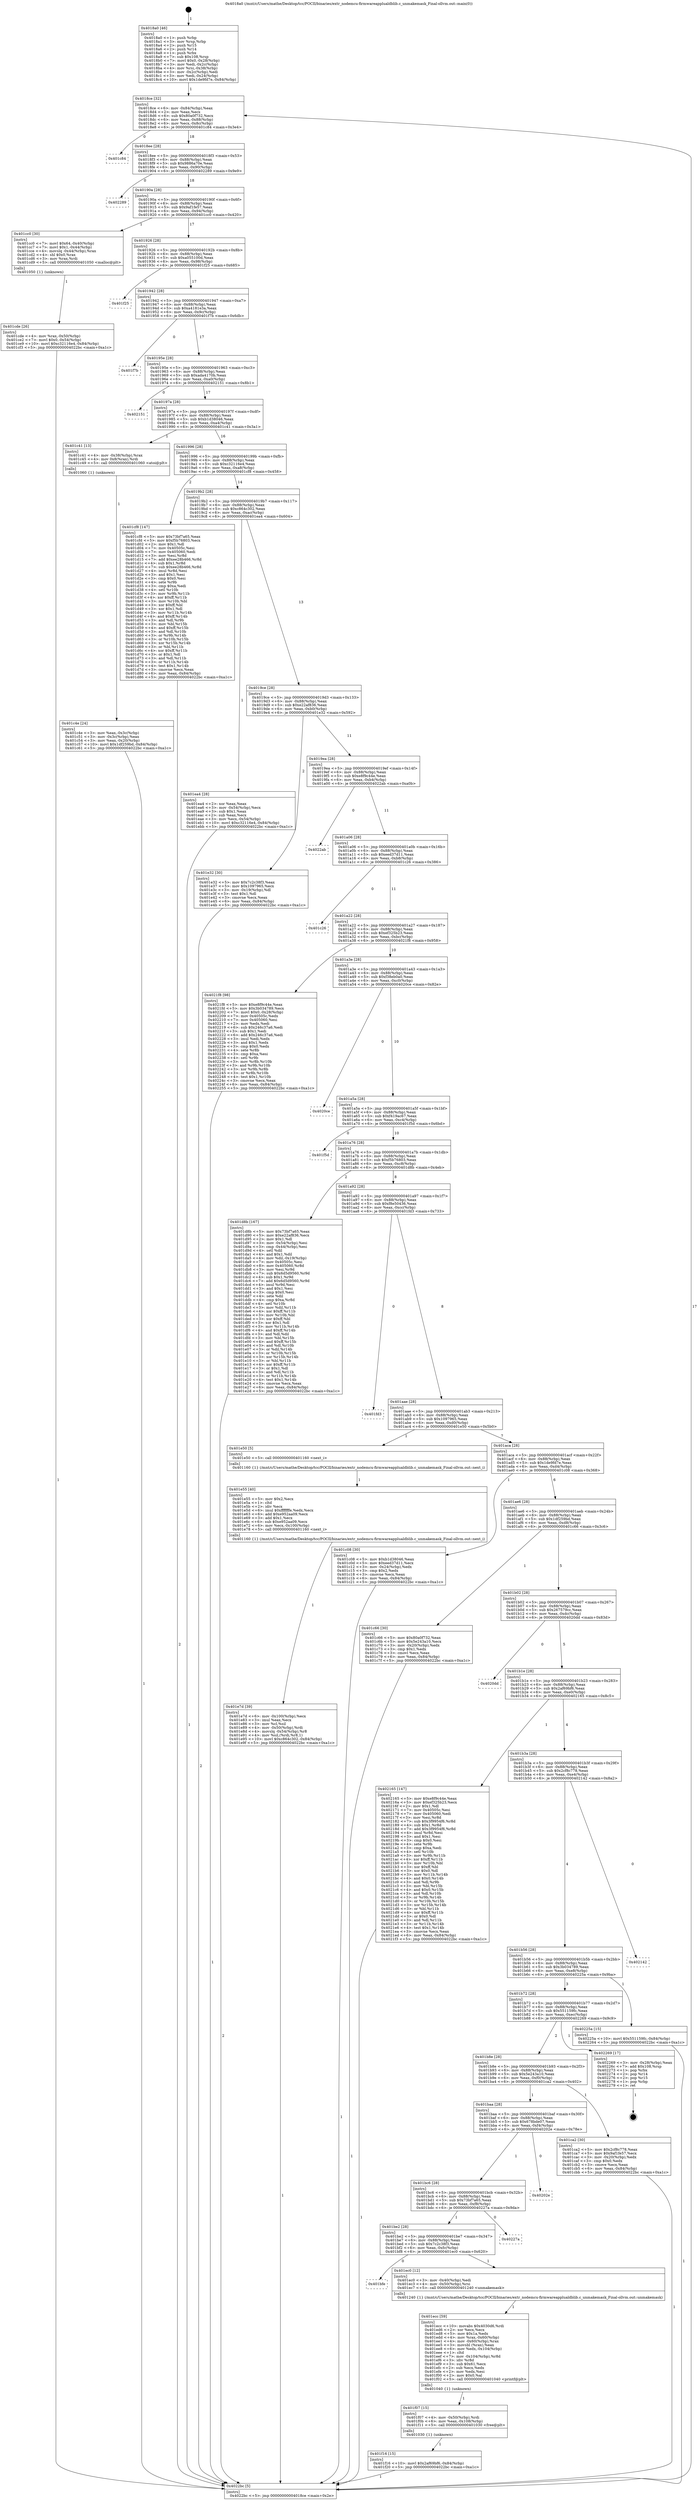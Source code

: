 digraph "0x4018a0" {
  label = "0x4018a0 (/mnt/c/Users/mathe/Desktop/tcc/POCII/binaries/extr_nodemcu-firmwareapplualdblib.c_unmakemask_Final-ollvm.out::main(0))"
  labelloc = "t"
  node[shape=record]

  Entry [label="",width=0.3,height=0.3,shape=circle,fillcolor=black,style=filled]
  "0x4018ce" [label="{
     0x4018ce [32]\l
     | [instrs]\l
     &nbsp;&nbsp;0x4018ce \<+6\>: mov -0x84(%rbp),%eax\l
     &nbsp;&nbsp;0x4018d4 \<+2\>: mov %eax,%ecx\l
     &nbsp;&nbsp;0x4018d6 \<+6\>: sub $0x80a0f732,%ecx\l
     &nbsp;&nbsp;0x4018dc \<+6\>: mov %eax,-0x88(%rbp)\l
     &nbsp;&nbsp;0x4018e2 \<+6\>: mov %ecx,-0x8c(%rbp)\l
     &nbsp;&nbsp;0x4018e8 \<+6\>: je 0000000000401c84 \<main+0x3e4\>\l
  }"]
  "0x401c84" [label="{
     0x401c84\l
  }", style=dashed]
  "0x4018ee" [label="{
     0x4018ee [28]\l
     | [instrs]\l
     &nbsp;&nbsp;0x4018ee \<+5\>: jmp 00000000004018f3 \<main+0x53\>\l
     &nbsp;&nbsp;0x4018f3 \<+6\>: mov -0x88(%rbp),%eax\l
     &nbsp;&nbsp;0x4018f9 \<+5\>: sub $0x9886a70e,%eax\l
     &nbsp;&nbsp;0x4018fe \<+6\>: mov %eax,-0x90(%rbp)\l
     &nbsp;&nbsp;0x401904 \<+6\>: je 0000000000402289 \<main+0x9e9\>\l
  }"]
  Exit [label="",width=0.3,height=0.3,shape=circle,fillcolor=black,style=filled,peripheries=2]
  "0x402289" [label="{
     0x402289\l
  }", style=dashed]
  "0x40190a" [label="{
     0x40190a [28]\l
     | [instrs]\l
     &nbsp;&nbsp;0x40190a \<+5\>: jmp 000000000040190f \<main+0x6f\>\l
     &nbsp;&nbsp;0x40190f \<+6\>: mov -0x88(%rbp),%eax\l
     &nbsp;&nbsp;0x401915 \<+5\>: sub $0x9af1fe57,%eax\l
     &nbsp;&nbsp;0x40191a \<+6\>: mov %eax,-0x94(%rbp)\l
     &nbsp;&nbsp;0x401920 \<+6\>: je 0000000000401cc0 \<main+0x420\>\l
  }"]
  "0x401f16" [label="{
     0x401f16 [15]\l
     | [instrs]\l
     &nbsp;&nbsp;0x401f16 \<+10\>: movl $0x2af69bf6,-0x84(%rbp)\l
     &nbsp;&nbsp;0x401f20 \<+5\>: jmp 00000000004022bc \<main+0xa1c\>\l
  }"]
  "0x401cc0" [label="{
     0x401cc0 [30]\l
     | [instrs]\l
     &nbsp;&nbsp;0x401cc0 \<+7\>: movl $0x64,-0x40(%rbp)\l
     &nbsp;&nbsp;0x401cc7 \<+7\>: movl $0x1,-0x44(%rbp)\l
     &nbsp;&nbsp;0x401cce \<+4\>: movslq -0x44(%rbp),%rax\l
     &nbsp;&nbsp;0x401cd2 \<+4\>: shl $0x0,%rax\l
     &nbsp;&nbsp;0x401cd6 \<+3\>: mov %rax,%rdi\l
     &nbsp;&nbsp;0x401cd9 \<+5\>: call 0000000000401050 \<malloc@plt\>\l
     | [calls]\l
     &nbsp;&nbsp;0x401050 \{1\} (unknown)\l
  }"]
  "0x401926" [label="{
     0x401926 [28]\l
     | [instrs]\l
     &nbsp;&nbsp;0x401926 \<+5\>: jmp 000000000040192b \<main+0x8b\>\l
     &nbsp;&nbsp;0x40192b \<+6\>: mov -0x88(%rbp),%eax\l
     &nbsp;&nbsp;0x401931 \<+5\>: sub $0xa055100d,%eax\l
     &nbsp;&nbsp;0x401936 \<+6\>: mov %eax,-0x98(%rbp)\l
     &nbsp;&nbsp;0x40193c \<+6\>: je 0000000000401f25 \<main+0x685\>\l
  }"]
  "0x401f07" [label="{
     0x401f07 [15]\l
     | [instrs]\l
     &nbsp;&nbsp;0x401f07 \<+4\>: mov -0x50(%rbp),%rdi\l
     &nbsp;&nbsp;0x401f0b \<+6\>: mov %eax,-0x108(%rbp)\l
     &nbsp;&nbsp;0x401f11 \<+5\>: call 0000000000401030 \<free@plt\>\l
     | [calls]\l
     &nbsp;&nbsp;0x401030 \{1\} (unknown)\l
  }"]
  "0x401f25" [label="{
     0x401f25\l
  }", style=dashed]
  "0x401942" [label="{
     0x401942 [28]\l
     | [instrs]\l
     &nbsp;&nbsp;0x401942 \<+5\>: jmp 0000000000401947 \<main+0xa7\>\l
     &nbsp;&nbsp;0x401947 \<+6\>: mov -0x88(%rbp),%eax\l
     &nbsp;&nbsp;0x40194d \<+5\>: sub $0xa4181e3a,%eax\l
     &nbsp;&nbsp;0x401952 \<+6\>: mov %eax,-0x9c(%rbp)\l
     &nbsp;&nbsp;0x401958 \<+6\>: je 0000000000401f7b \<main+0x6db\>\l
  }"]
  "0x401ecc" [label="{
     0x401ecc [59]\l
     | [instrs]\l
     &nbsp;&nbsp;0x401ecc \<+10\>: movabs $0x4030d6,%rdi\l
     &nbsp;&nbsp;0x401ed6 \<+2\>: xor %ecx,%ecx\l
     &nbsp;&nbsp;0x401ed8 \<+5\>: mov $0x1a,%edx\l
     &nbsp;&nbsp;0x401edd \<+4\>: mov %rax,-0x60(%rbp)\l
     &nbsp;&nbsp;0x401ee1 \<+4\>: mov -0x60(%rbp),%rax\l
     &nbsp;&nbsp;0x401ee5 \<+3\>: movsbl (%rax),%eax\l
     &nbsp;&nbsp;0x401ee8 \<+6\>: mov %edx,-0x104(%rbp)\l
     &nbsp;&nbsp;0x401eee \<+1\>: cltd\l
     &nbsp;&nbsp;0x401eef \<+7\>: mov -0x104(%rbp),%r8d\l
     &nbsp;&nbsp;0x401ef6 \<+3\>: idiv %r8d\l
     &nbsp;&nbsp;0x401ef9 \<+3\>: sub $0x61,%ecx\l
     &nbsp;&nbsp;0x401efc \<+2\>: sub %ecx,%edx\l
     &nbsp;&nbsp;0x401efe \<+2\>: mov %edx,%esi\l
     &nbsp;&nbsp;0x401f00 \<+2\>: mov $0x0,%al\l
     &nbsp;&nbsp;0x401f02 \<+5\>: call 0000000000401040 \<printf@plt\>\l
     | [calls]\l
     &nbsp;&nbsp;0x401040 \{1\} (unknown)\l
  }"]
  "0x401f7b" [label="{
     0x401f7b\l
  }", style=dashed]
  "0x40195e" [label="{
     0x40195e [28]\l
     | [instrs]\l
     &nbsp;&nbsp;0x40195e \<+5\>: jmp 0000000000401963 \<main+0xc3\>\l
     &nbsp;&nbsp;0x401963 \<+6\>: mov -0x88(%rbp),%eax\l
     &nbsp;&nbsp;0x401969 \<+5\>: sub $0xada4170b,%eax\l
     &nbsp;&nbsp;0x40196e \<+6\>: mov %eax,-0xa0(%rbp)\l
     &nbsp;&nbsp;0x401974 \<+6\>: je 0000000000402151 \<main+0x8b1\>\l
  }"]
  "0x401bfe" [label="{
     0x401bfe\l
  }", style=dashed]
  "0x402151" [label="{
     0x402151\l
  }", style=dashed]
  "0x40197a" [label="{
     0x40197a [28]\l
     | [instrs]\l
     &nbsp;&nbsp;0x40197a \<+5\>: jmp 000000000040197f \<main+0xdf\>\l
     &nbsp;&nbsp;0x40197f \<+6\>: mov -0x88(%rbp),%eax\l
     &nbsp;&nbsp;0x401985 \<+5\>: sub $0xb1d38046,%eax\l
     &nbsp;&nbsp;0x40198a \<+6\>: mov %eax,-0xa4(%rbp)\l
     &nbsp;&nbsp;0x401990 \<+6\>: je 0000000000401c41 \<main+0x3a1\>\l
  }"]
  "0x401ec0" [label="{
     0x401ec0 [12]\l
     | [instrs]\l
     &nbsp;&nbsp;0x401ec0 \<+3\>: mov -0x40(%rbp),%edi\l
     &nbsp;&nbsp;0x401ec3 \<+4\>: mov -0x50(%rbp),%rsi\l
     &nbsp;&nbsp;0x401ec7 \<+5\>: call 0000000000401240 \<unmakemask\>\l
     | [calls]\l
     &nbsp;&nbsp;0x401240 \{1\} (/mnt/c/Users/mathe/Desktop/tcc/POCII/binaries/extr_nodemcu-firmwareapplualdblib.c_unmakemask_Final-ollvm.out::unmakemask)\l
  }"]
  "0x401c41" [label="{
     0x401c41 [13]\l
     | [instrs]\l
     &nbsp;&nbsp;0x401c41 \<+4\>: mov -0x38(%rbp),%rax\l
     &nbsp;&nbsp;0x401c45 \<+4\>: mov 0x8(%rax),%rdi\l
     &nbsp;&nbsp;0x401c49 \<+5\>: call 0000000000401060 \<atoi@plt\>\l
     | [calls]\l
     &nbsp;&nbsp;0x401060 \{1\} (unknown)\l
  }"]
  "0x401996" [label="{
     0x401996 [28]\l
     | [instrs]\l
     &nbsp;&nbsp;0x401996 \<+5\>: jmp 000000000040199b \<main+0xfb\>\l
     &nbsp;&nbsp;0x40199b \<+6\>: mov -0x88(%rbp),%eax\l
     &nbsp;&nbsp;0x4019a1 \<+5\>: sub $0xc32116e4,%eax\l
     &nbsp;&nbsp;0x4019a6 \<+6\>: mov %eax,-0xa8(%rbp)\l
     &nbsp;&nbsp;0x4019ac \<+6\>: je 0000000000401cf8 \<main+0x458\>\l
  }"]
  "0x401be2" [label="{
     0x401be2 [28]\l
     | [instrs]\l
     &nbsp;&nbsp;0x401be2 \<+5\>: jmp 0000000000401be7 \<main+0x347\>\l
     &nbsp;&nbsp;0x401be7 \<+6\>: mov -0x88(%rbp),%eax\l
     &nbsp;&nbsp;0x401bed \<+5\>: sub $0x7c2c38f3,%eax\l
     &nbsp;&nbsp;0x401bf2 \<+6\>: mov %eax,-0xfc(%rbp)\l
     &nbsp;&nbsp;0x401bf8 \<+6\>: je 0000000000401ec0 \<main+0x620\>\l
  }"]
  "0x401cf8" [label="{
     0x401cf8 [147]\l
     | [instrs]\l
     &nbsp;&nbsp;0x401cf8 \<+5\>: mov $0x73bf7a65,%eax\l
     &nbsp;&nbsp;0x401cfd \<+5\>: mov $0xf5b76803,%ecx\l
     &nbsp;&nbsp;0x401d02 \<+2\>: mov $0x1,%dl\l
     &nbsp;&nbsp;0x401d04 \<+7\>: mov 0x40505c,%esi\l
     &nbsp;&nbsp;0x401d0b \<+7\>: mov 0x405060,%edi\l
     &nbsp;&nbsp;0x401d12 \<+3\>: mov %esi,%r8d\l
     &nbsp;&nbsp;0x401d15 \<+7\>: add $0xee28b466,%r8d\l
     &nbsp;&nbsp;0x401d1c \<+4\>: sub $0x1,%r8d\l
     &nbsp;&nbsp;0x401d20 \<+7\>: sub $0xee28b466,%r8d\l
     &nbsp;&nbsp;0x401d27 \<+4\>: imul %r8d,%esi\l
     &nbsp;&nbsp;0x401d2b \<+3\>: and $0x1,%esi\l
     &nbsp;&nbsp;0x401d2e \<+3\>: cmp $0x0,%esi\l
     &nbsp;&nbsp;0x401d31 \<+4\>: sete %r9b\l
     &nbsp;&nbsp;0x401d35 \<+3\>: cmp $0xa,%edi\l
     &nbsp;&nbsp;0x401d38 \<+4\>: setl %r10b\l
     &nbsp;&nbsp;0x401d3c \<+3\>: mov %r9b,%r11b\l
     &nbsp;&nbsp;0x401d3f \<+4\>: xor $0xff,%r11b\l
     &nbsp;&nbsp;0x401d43 \<+3\>: mov %r10b,%bl\l
     &nbsp;&nbsp;0x401d46 \<+3\>: xor $0xff,%bl\l
     &nbsp;&nbsp;0x401d49 \<+3\>: xor $0x1,%dl\l
     &nbsp;&nbsp;0x401d4c \<+3\>: mov %r11b,%r14b\l
     &nbsp;&nbsp;0x401d4f \<+4\>: and $0xff,%r14b\l
     &nbsp;&nbsp;0x401d53 \<+3\>: and %dl,%r9b\l
     &nbsp;&nbsp;0x401d56 \<+3\>: mov %bl,%r15b\l
     &nbsp;&nbsp;0x401d59 \<+4\>: and $0xff,%r15b\l
     &nbsp;&nbsp;0x401d5d \<+3\>: and %dl,%r10b\l
     &nbsp;&nbsp;0x401d60 \<+3\>: or %r9b,%r14b\l
     &nbsp;&nbsp;0x401d63 \<+3\>: or %r10b,%r15b\l
     &nbsp;&nbsp;0x401d66 \<+3\>: xor %r15b,%r14b\l
     &nbsp;&nbsp;0x401d69 \<+3\>: or %bl,%r11b\l
     &nbsp;&nbsp;0x401d6c \<+4\>: xor $0xff,%r11b\l
     &nbsp;&nbsp;0x401d70 \<+3\>: or $0x1,%dl\l
     &nbsp;&nbsp;0x401d73 \<+3\>: and %dl,%r11b\l
     &nbsp;&nbsp;0x401d76 \<+3\>: or %r11b,%r14b\l
     &nbsp;&nbsp;0x401d79 \<+4\>: test $0x1,%r14b\l
     &nbsp;&nbsp;0x401d7d \<+3\>: cmovne %ecx,%eax\l
     &nbsp;&nbsp;0x401d80 \<+6\>: mov %eax,-0x84(%rbp)\l
     &nbsp;&nbsp;0x401d86 \<+5\>: jmp 00000000004022bc \<main+0xa1c\>\l
  }"]
  "0x4019b2" [label="{
     0x4019b2 [28]\l
     | [instrs]\l
     &nbsp;&nbsp;0x4019b2 \<+5\>: jmp 00000000004019b7 \<main+0x117\>\l
     &nbsp;&nbsp;0x4019b7 \<+6\>: mov -0x88(%rbp),%eax\l
     &nbsp;&nbsp;0x4019bd \<+5\>: sub $0xc864c302,%eax\l
     &nbsp;&nbsp;0x4019c2 \<+6\>: mov %eax,-0xac(%rbp)\l
     &nbsp;&nbsp;0x4019c8 \<+6\>: je 0000000000401ea4 \<main+0x604\>\l
  }"]
  "0x40227a" [label="{
     0x40227a\l
  }", style=dashed]
  "0x401ea4" [label="{
     0x401ea4 [28]\l
     | [instrs]\l
     &nbsp;&nbsp;0x401ea4 \<+2\>: xor %eax,%eax\l
     &nbsp;&nbsp;0x401ea6 \<+3\>: mov -0x54(%rbp),%ecx\l
     &nbsp;&nbsp;0x401ea9 \<+3\>: sub $0x1,%eax\l
     &nbsp;&nbsp;0x401eac \<+2\>: sub %eax,%ecx\l
     &nbsp;&nbsp;0x401eae \<+3\>: mov %ecx,-0x54(%rbp)\l
     &nbsp;&nbsp;0x401eb1 \<+10\>: movl $0xc32116e4,-0x84(%rbp)\l
     &nbsp;&nbsp;0x401ebb \<+5\>: jmp 00000000004022bc \<main+0xa1c\>\l
  }"]
  "0x4019ce" [label="{
     0x4019ce [28]\l
     | [instrs]\l
     &nbsp;&nbsp;0x4019ce \<+5\>: jmp 00000000004019d3 \<main+0x133\>\l
     &nbsp;&nbsp;0x4019d3 \<+6\>: mov -0x88(%rbp),%eax\l
     &nbsp;&nbsp;0x4019d9 \<+5\>: sub $0xe22af836,%eax\l
     &nbsp;&nbsp;0x4019de \<+6\>: mov %eax,-0xb0(%rbp)\l
     &nbsp;&nbsp;0x4019e4 \<+6\>: je 0000000000401e32 \<main+0x592\>\l
  }"]
  "0x401bc6" [label="{
     0x401bc6 [28]\l
     | [instrs]\l
     &nbsp;&nbsp;0x401bc6 \<+5\>: jmp 0000000000401bcb \<main+0x32b\>\l
     &nbsp;&nbsp;0x401bcb \<+6\>: mov -0x88(%rbp),%eax\l
     &nbsp;&nbsp;0x401bd1 \<+5\>: sub $0x73bf7a65,%eax\l
     &nbsp;&nbsp;0x401bd6 \<+6\>: mov %eax,-0xf8(%rbp)\l
     &nbsp;&nbsp;0x401bdc \<+6\>: je 000000000040227a \<main+0x9da\>\l
  }"]
  "0x401e32" [label="{
     0x401e32 [30]\l
     | [instrs]\l
     &nbsp;&nbsp;0x401e32 \<+5\>: mov $0x7c2c38f3,%eax\l
     &nbsp;&nbsp;0x401e37 \<+5\>: mov $0x1097965,%ecx\l
     &nbsp;&nbsp;0x401e3c \<+3\>: mov -0x19(%rbp),%dl\l
     &nbsp;&nbsp;0x401e3f \<+3\>: test $0x1,%dl\l
     &nbsp;&nbsp;0x401e42 \<+3\>: cmovne %ecx,%eax\l
     &nbsp;&nbsp;0x401e45 \<+6\>: mov %eax,-0x84(%rbp)\l
     &nbsp;&nbsp;0x401e4b \<+5\>: jmp 00000000004022bc \<main+0xa1c\>\l
  }"]
  "0x4019ea" [label="{
     0x4019ea [28]\l
     | [instrs]\l
     &nbsp;&nbsp;0x4019ea \<+5\>: jmp 00000000004019ef \<main+0x14f\>\l
     &nbsp;&nbsp;0x4019ef \<+6\>: mov -0x88(%rbp),%eax\l
     &nbsp;&nbsp;0x4019f5 \<+5\>: sub $0xe8f9c44e,%eax\l
     &nbsp;&nbsp;0x4019fa \<+6\>: mov %eax,-0xb4(%rbp)\l
     &nbsp;&nbsp;0x401a00 \<+6\>: je 00000000004022ab \<main+0xa0b\>\l
  }"]
  "0x40202e" [label="{
     0x40202e\l
  }", style=dashed]
  "0x4022ab" [label="{
     0x4022ab\l
  }", style=dashed]
  "0x401a06" [label="{
     0x401a06 [28]\l
     | [instrs]\l
     &nbsp;&nbsp;0x401a06 \<+5\>: jmp 0000000000401a0b \<main+0x16b\>\l
     &nbsp;&nbsp;0x401a0b \<+6\>: mov -0x88(%rbp),%eax\l
     &nbsp;&nbsp;0x401a11 \<+5\>: sub $0xeed37d11,%eax\l
     &nbsp;&nbsp;0x401a16 \<+6\>: mov %eax,-0xb8(%rbp)\l
     &nbsp;&nbsp;0x401a1c \<+6\>: je 0000000000401c26 \<main+0x386\>\l
  }"]
  "0x401e7d" [label="{
     0x401e7d [39]\l
     | [instrs]\l
     &nbsp;&nbsp;0x401e7d \<+6\>: mov -0x100(%rbp),%ecx\l
     &nbsp;&nbsp;0x401e83 \<+3\>: imul %eax,%ecx\l
     &nbsp;&nbsp;0x401e86 \<+3\>: mov %cl,%sil\l
     &nbsp;&nbsp;0x401e89 \<+4\>: mov -0x50(%rbp),%rdi\l
     &nbsp;&nbsp;0x401e8d \<+4\>: movslq -0x54(%rbp),%r8\l
     &nbsp;&nbsp;0x401e91 \<+4\>: mov %sil,(%rdi,%r8,1)\l
     &nbsp;&nbsp;0x401e95 \<+10\>: movl $0xc864c302,-0x84(%rbp)\l
     &nbsp;&nbsp;0x401e9f \<+5\>: jmp 00000000004022bc \<main+0xa1c\>\l
  }"]
  "0x401c26" [label="{
     0x401c26\l
  }", style=dashed]
  "0x401a22" [label="{
     0x401a22 [28]\l
     | [instrs]\l
     &nbsp;&nbsp;0x401a22 \<+5\>: jmp 0000000000401a27 \<main+0x187\>\l
     &nbsp;&nbsp;0x401a27 \<+6\>: mov -0x88(%rbp),%eax\l
     &nbsp;&nbsp;0x401a2d \<+5\>: sub $0xef325b23,%eax\l
     &nbsp;&nbsp;0x401a32 \<+6\>: mov %eax,-0xbc(%rbp)\l
     &nbsp;&nbsp;0x401a38 \<+6\>: je 00000000004021f8 \<main+0x958\>\l
  }"]
  "0x401e55" [label="{
     0x401e55 [40]\l
     | [instrs]\l
     &nbsp;&nbsp;0x401e55 \<+5\>: mov $0x2,%ecx\l
     &nbsp;&nbsp;0x401e5a \<+1\>: cltd\l
     &nbsp;&nbsp;0x401e5b \<+2\>: idiv %ecx\l
     &nbsp;&nbsp;0x401e5d \<+6\>: imul $0xfffffffe,%edx,%ecx\l
     &nbsp;&nbsp;0x401e63 \<+6\>: add $0xe952aa09,%ecx\l
     &nbsp;&nbsp;0x401e69 \<+3\>: add $0x1,%ecx\l
     &nbsp;&nbsp;0x401e6c \<+6\>: sub $0xe952aa09,%ecx\l
     &nbsp;&nbsp;0x401e72 \<+6\>: mov %ecx,-0x100(%rbp)\l
     &nbsp;&nbsp;0x401e78 \<+5\>: call 0000000000401160 \<next_i\>\l
     | [calls]\l
     &nbsp;&nbsp;0x401160 \{1\} (/mnt/c/Users/mathe/Desktop/tcc/POCII/binaries/extr_nodemcu-firmwareapplualdblib.c_unmakemask_Final-ollvm.out::next_i)\l
  }"]
  "0x4021f8" [label="{
     0x4021f8 [98]\l
     | [instrs]\l
     &nbsp;&nbsp;0x4021f8 \<+5\>: mov $0xe8f9c44e,%eax\l
     &nbsp;&nbsp;0x4021fd \<+5\>: mov $0x3b034789,%ecx\l
     &nbsp;&nbsp;0x402202 \<+7\>: movl $0x0,-0x28(%rbp)\l
     &nbsp;&nbsp;0x402209 \<+7\>: mov 0x40505c,%edx\l
     &nbsp;&nbsp;0x402210 \<+7\>: mov 0x405060,%esi\l
     &nbsp;&nbsp;0x402217 \<+2\>: mov %edx,%edi\l
     &nbsp;&nbsp;0x402219 \<+6\>: sub $0x246c37a6,%edi\l
     &nbsp;&nbsp;0x40221f \<+3\>: sub $0x1,%edi\l
     &nbsp;&nbsp;0x402222 \<+6\>: add $0x246c37a6,%edi\l
     &nbsp;&nbsp;0x402228 \<+3\>: imul %edi,%edx\l
     &nbsp;&nbsp;0x40222b \<+3\>: and $0x1,%edx\l
     &nbsp;&nbsp;0x40222e \<+3\>: cmp $0x0,%edx\l
     &nbsp;&nbsp;0x402231 \<+4\>: sete %r8b\l
     &nbsp;&nbsp;0x402235 \<+3\>: cmp $0xa,%esi\l
     &nbsp;&nbsp;0x402238 \<+4\>: setl %r9b\l
     &nbsp;&nbsp;0x40223c \<+3\>: mov %r8b,%r10b\l
     &nbsp;&nbsp;0x40223f \<+3\>: and %r9b,%r10b\l
     &nbsp;&nbsp;0x402242 \<+3\>: xor %r9b,%r8b\l
     &nbsp;&nbsp;0x402245 \<+3\>: or %r8b,%r10b\l
     &nbsp;&nbsp;0x402248 \<+4\>: test $0x1,%r10b\l
     &nbsp;&nbsp;0x40224c \<+3\>: cmovne %ecx,%eax\l
     &nbsp;&nbsp;0x40224f \<+6\>: mov %eax,-0x84(%rbp)\l
     &nbsp;&nbsp;0x402255 \<+5\>: jmp 00000000004022bc \<main+0xa1c\>\l
  }"]
  "0x401a3e" [label="{
     0x401a3e [28]\l
     | [instrs]\l
     &nbsp;&nbsp;0x401a3e \<+5\>: jmp 0000000000401a43 \<main+0x1a3\>\l
     &nbsp;&nbsp;0x401a43 \<+6\>: mov -0x88(%rbp),%eax\l
     &nbsp;&nbsp;0x401a49 \<+5\>: sub $0xf38eb0a0,%eax\l
     &nbsp;&nbsp;0x401a4e \<+6\>: mov %eax,-0xc0(%rbp)\l
     &nbsp;&nbsp;0x401a54 \<+6\>: je 00000000004020ce \<main+0x82e\>\l
  }"]
  "0x401cde" [label="{
     0x401cde [26]\l
     | [instrs]\l
     &nbsp;&nbsp;0x401cde \<+4\>: mov %rax,-0x50(%rbp)\l
     &nbsp;&nbsp;0x401ce2 \<+7\>: movl $0x0,-0x54(%rbp)\l
     &nbsp;&nbsp;0x401ce9 \<+10\>: movl $0xc32116e4,-0x84(%rbp)\l
     &nbsp;&nbsp;0x401cf3 \<+5\>: jmp 00000000004022bc \<main+0xa1c\>\l
  }"]
  "0x4020ce" [label="{
     0x4020ce\l
  }", style=dashed]
  "0x401a5a" [label="{
     0x401a5a [28]\l
     | [instrs]\l
     &nbsp;&nbsp;0x401a5a \<+5\>: jmp 0000000000401a5f \<main+0x1bf\>\l
     &nbsp;&nbsp;0x401a5f \<+6\>: mov -0x88(%rbp),%eax\l
     &nbsp;&nbsp;0x401a65 \<+5\>: sub $0xf419ac67,%eax\l
     &nbsp;&nbsp;0x401a6a \<+6\>: mov %eax,-0xc4(%rbp)\l
     &nbsp;&nbsp;0x401a70 \<+6\>: je 0000000000401f5d \<main+0x6bd\>\l
  }"]
  "0x401baa" [label="{
     0x401baa [28]\l
     | [instrs]\l
     &nbsp;&nbsp;0x401baa \<+5\>: jmp 0000000000401baf \<main+0x30f\>\l
     &nbsp;&nbsp;0x401baf \<+6\>: mov -0x88(%rbp),%eax\l
     &nbsp;&nbsp;0x401bb5 \<+5\>: sub $0x678bde07,%eax\l
     &nbsp;&nbsp;0x401bba \<+6\>: mov %eax,-0xf4(%rbp)\l
     &nbsp;&nbsp;0x401bc0 \<+6\>: je 000000000040202e \<main+0x78e\>\l
  }"]
  "0x401f5d" [label="{
     0x401f5d\l
  }", style=dashed]
  "0x401a76" [label="{
     0x401a76 [28]\l
     | [instrs]\l
     &nbsp;&nbsp;0x401a76 \<+5\>: jmp 0000000000401a7b \<main+0x1db\>\l
     &nbsp;&nbsp;0x401a7b \<+6\>: mov -0x88(%rbp),%eax\l
     &nbsp;&nbsp;0x401a81 \<+5\>: sub $0xf5b76803,%eax\l
     &nbsp;&nbsp;0x401a86 \<+6\>: mov %eax,-0xc8(%rbp)\l
     &nbsp;&nbsp;0x401a8c \<+6\>: je 0000000000401d8b \<main+0x4eb\>\l
  }"]
  "0x401ca2" [label="{
     0x401ca2 [30]\l
     | [instrs]\l
     &nbsp;&nbsp;0x401ca2 \<+5\>: mov $0x2cf8c778,%eax\l
     &nbsp;&nbsp;0x401ca7 \<+5\>: mov $0x9af1fe57,%ecx\l
     &nbsp;&nbsp;0x401cac \<+3\>: mov -0x20(%rbp),%edx\l
     &nbsp;&nbsp;0x401caf \<+3\>: cmp $0x0,%edx\l
     &nbsp;&nbsp;0x401cb2 \<+3\>: cmove %ecx,%eax\l
     &nbsp;&nbsp;0x401cb5 \<+6\>: mov %eax,-0x84(%rbp)\l
     &nbsp;&nbsp;0x401cbb \<+5\>: jmp 00000000004022bc \<main+0xa1c\>\l
  }"]
  "0x401d8b" [label="{
     0x401d8b [167]\l
     | [instrs]\l
     &nbsp;&nbsp;0x401d8b \<+5\>: mov $0x73bf7a65,%eax\l
     &nbsp;&nbsp;0x401d90 \<+5\>: mov $0xe22af836,%ecx\l
     &nbsp;&nbsp;0x401d95 \<+2\>: mov $0x1,%dl\l
     &nbsp;&nbsp;0x401d97 \<+3\>: mov -0x54(%rbp),%esi\l
     &nbsp;&nbsp;0x401d9a \<+3\>: cmp -0x44(%rbp),%esi\l
     &nbsp;&nbsp;0x401d9d \<+4\>: setl %dil\l
     &nbsp;&nbsp;0x401da1 \<+4\>: and $0x1,%dil\l
     &nbsp;&nbsp;0x401da5 \<+4\>: mov %dil,-0x19(%rbp)\l
     &nbsp;&nbsp;0x401da9 \<+7\>: mov 0x40505c,%esi\l
     &nbsp;&nbsp;0x401db0 \<+8\>: mov 0x405060,%r8d\l
     &nbsp;&nbsp;0x401db8 \<+3\>: mov %esi,%r9d\l
     &nbsp;&nbsp;0x401dbb \<+7\>: sub $0x6d5d9560,%r9d\l
     &nbsp;&nbsp;0x401dc2 \<+4\>: sub $0x1,%r9d\l
     &nbsp;&nbsp;0x401dc6 \<+7\>: add $0x6d5d9560,%r9d\l
     &nbsp;&nbsp;0x401dcd \<+4\>: imul %r9d,%esi\l
     &nbsp;&nbsp;0x401dd1 \<+3\>: and $0x1,%esi\l
     &nbsp;&nbsp;0x401dd4 \<+3\>: cmp $0x0,%esi\l
     &nbsp;&nbsp;0x401dd7 \<+4\>: sete %dil\l
     &nbsp;&nbsp;0x401ddb \<+4\>: cmp $0xa,%r8d\l
     &nbsp;&nbsp;0x401ddf \<+4\>: setl %r10b\l
     &nbsp;&nbsp;0x401de3 \<+3\>: mov %dil,%r11b\l
     &nbsp;&nbsp;0x401de6 \<+4\>: xor $0xff,%r11b\l
     &nbsp;&nbsp;0x401dea \<+3\>: mov %r10b,%bl\l
     &nbsp;&nbsp;0x401ded \<+3\>: xor $0xff,%bl\l
     &nbsp;&nbsp;0x401df0 \<+3\>: xor $0x1,%dl\l
     &nbsp;&nbsp;0x401df3 \<+3\>: mov %r11b,%r14b\l
     &nbsp;&nbsp;0x401df6 \<+4\>: and $0xff,%r14b\l
     &nbsp;&nbsp;0x401dfa \<+3\>: and %dl,%dil\l
     &nbsp;&nbsp;0x401dfd \<+3\>: mov %bl,%r15b\l
     &nbsp;&nbsp;0x401e00 \<+4\>: and $0xff,%r15b\l
     &nbsp;&nbsp;0x401e04 \<+3\>: and %dl,%r10b\l
     &nbsp;&nbsp;0x401e07 \<+3\>: or %dil,%r14b\l
     &nbsp;&nbsp;0x401e0a \<+3\>: or %r10b,%r15b\l
     &nbsp;&nbsp;0x401e0d \<+3\>: xor %r15b,%r14b\l
     &nbsp;&nbsp;0x401e10 \<+3\>: or %bl,%r11b\l
     &nbsp;&nbsp;0x401e13 \<+4\>: xor $0xff,%r11b\l
     &nbsp;&nbsp;0x401e17 \<+3\>: or $0x1,%dl\l
     &nbsp;&nbsp;0x401e1a \<+3\>: and %dl,%r11b\l
     &nbsp;&nbsp;0x401e1d \<+3\>: or %r11b,%r14b\l
     &nbsp;&nbsp;0x401e20 \<+4\>: test $0x1,%r14b\l
     &nbsp;&nbsp;0x401e24 \<+3\>: cmovne %ecx,%eax\l
     &nbsp;&nbsp;0x401e27 \<+6\>: mov %eax,-0x84(%rbp)\l
     &nbsp;&nbsp;0x401e2d \<+5\>: jmp 00000000004022bc \<main+0xa1c\>\l
  }"]
  "0x401a92" [label="{
     0x401a92 [28]\l
     | [instrs]\l
     &nbsp;&nbsp;0x401a92 \<+5\>: jmp 0000000000401a97 \<main+0x1f7\>\l
     &nbsp;&nbsp;0x401a97 \<+6\>: mov -0x88(%rbp),%eax\l
     &nbsp;&nbsp;0x401a9d \<+5\>: sub $0xf8e50436,%eax\l
     &nbsp;&nbsp;0x401aa2 \<+6\>: mov %eax,-0xcc(%rbp)\l
     &nbsp;&nbsp;0x401aa8 \<+6\>: je 0000000000401fd3 \<main+0x733\>\l
  }"]
  "0x401b8e" [label="{
     0x401b8e [28]\l
     | [instrs]\l
     &nbsp;&nbsp;0x401b8e \<+5\>: jmp 0000000000401b93 \<main+0x2f3\>\l
     &nbsp;&nbsp;0x401b93 \<+6\>: mov -0x88(%rbp),%eax\l
     &nbsp;&nbsp;0x401b99 \<+5\>: sub $0x5e243a10,%eax\l
     &nbsp;&nbsp;0x401b9e \<+6\>: mov %eax,-0xf0(%rbp)\l
     &nbsp;&nbsp;0x401ba4 \<+6\>: je 0000000000401ca2 \<main+0x402\>\l
  }"]
  "0x401fd3" [label="{
     0x401fd3\l
  }", style=dashed]
  "0x401aae" [label="{
     0x401aae [28]\l
     | [instrs]\l
     &nbsp;&nbsp;0x401aae \<+5\>: jmp 0000000000401ab3 \<main+0x213\>\l
     &nbsp;&nbsp;0x401ab3 \<+6\>: mov -0x88(%rbp),%eax\l
     &nbsp;&nbsp;0x401ab9 \<+5\>: sub $0x1097965,%eax\l
     &nbsp;&nbsp;0x401abe \<+6\>: mov %eax,-0xd0(%rbp)\l
     &nbsp;&nbsp;0x401ac4 \<+6\>: je 0000000000401e50 \<main+0x5b0\>\l
  }"]
  "0x402269" [label="{
     0x402269 [17]\l
     | [instrs]\l
     &nbsp;&nbsp;0x402269 \<+3\>: mov -0x28(%rbp),%eax\l
     &nbsp;&nbsp;0x40226c \<+7\>: add $0x108,%rsp\l
     &nbsp;&nbsp;0x402273 \<+1\>: pop %rbx\l
     &nbsp;&nbsp;0x402274 \<+2\>: pop %r14\l
     &nbsp;&nbsp;0x402276 \<+2\>: pop %r15\l
     &nbsp;&nbsp;0x402278 \<+1\>: pop %rbp\l
     &nbsp;&nbsp;0x402279 \<+1\>: ret\l
  }"]
  "0x401e50" [label="{
     0x401e50 [5]\l
     | [instrs]\l
     &nbsp;&nbsp;0x401e50 \<+5\>: call 0000000000401160 \<next_i\>\l
     | [calls]\l
     &nbsp;&nbsp;0x401160 \{1\} (/mnt/c/Users/mathe/Desktop/tcc/POCII/binaries/extr_nodemcu-firmwareapplualdblib.c_unmakemask_Final-ollvm.out::next_i)\l
  }"]
  "0x401aca" [label="{
     0x401aca [28]\l
     | [instrs]\l
     &nbsp;&nbsp;0x401aca \<+5\>: jmp 0000000000401acf \<main+0x22f\>\l
     &nbsp;&nbsp;0x401acf \<+6\>: mov -0x88(%rbp),%eax\l
     &nbsp;&nbsp;0x401ad5 \<+5\>: sub $0x1de9fd7e,%eax\l
     &nbsp;&nbsp;0x401ada \<+6\>: mov %eax,-0xd4(%rbp)\l
     &nbsp;&nbsp;0x401ae0 \<+6\>: je 0000000000401c08 \<main+0x368\>\l
  }"]
  "0x401b72" [label="{
     0x401b72 [28]\l
     | [instrs]\l
     &nbsp;&nbsp;0x401b72 \<+5\>: jmp 0000000000401b77 \<main+0x2d7\>\l
     &nbsp;&nbsp;0x401b77 \<+6\>: mov -0x88(%rbp),%eax\l
     &nbsp;&nbsp;0x401b7d \<+5\>: sub $0x551159fc,%eax\l
     &nbsp;&nbsp;0x401b82 \<+6\>: mov %eax,-0xec(%rbp)\l
     &nbsp;&nbsp;0x401b88 \<+6\>: je 0000000000402269 \<main+0x9c9\>\l
  }"]
  "0x401c08" [label="{
     0x401c08 [30]\l
     | [instrs]\l
     &nbsp;&nbsp;0x401c08 \<+5\>: mov $0xb1d38046,%eax\l
     &nbsp;&nbsp;0x401c0d \<+5\>: mov $0xeed37d11,%ecx\l
     &nbsp;&nbsp;0x401c12 \<+3\>: mov -0x24(%rbp),%edx\l
     &nbsp;&nbsp;0x401c15 \<+3\>: cmp $0x2,%edx\l
     &nbsp;&nbsp;0x401c18 \<+3\>: cmovne %ecx,%eax\l
     &nbsp;&nbsp;0x401c1b \<+6\>: mov %eax,-0x84(%rbp)\l
     &nbsp;&nbsp;0x401c21 \<+5\>: jmp 00000000004022bc \<main+0xa1c\>\l
  }"]
  "0x401ae6" [label="{
     0x401ae6 [28]\l
     | [instrs]\l
     &nbsp;&nbsp;0x401ae6 \<+5\>: jmp 0000000000401aeb \<main+0x24b\>\l
     &nbsp;&nbsp;0x401aeb \<+6\>: mov -0x88(%rbp),%eax\l
     &nbsp;&nbsp;0x401af1 \<+5\>: sub $0x1df259bd,%eax\l
     &nbsp;&nbsp;0x401af6 \<+6\>: mov %eax,-0xd8(%rbp)\l
     &nbsp;&nbsp;0x401afc \<+6\>: je 0000000000401c66 \<main+0x3c6\>\l
  }"]
  "0x4022bc" [label="{
     0x4022bc [5]\l
     | [instrs]\l
     &nbsp;&nbsp;0x4022bc \<+5\>: jmp 00000000004018ce \<main+0x2e\>\l
  }"]
  "0x4018a0" [label="{
     0x4018a0 [46]\l
     | [instrs]\l
     &nbsp;&nbsp;0x4018a0 \<+1\>: push %rbp\l
     &nbsp;&nbsp;0x4018a1 \<+3\>: mov %rsp,%rbp\l
     &nbsp;&nbsp;0x4018a4 \<+2\>: push %r15\l
     &nbsp;&nbsp;0x4018a6 \<+2\>: push %r14\l
     &nbsp;&nbsp;0x4018a8 \<+1\>: push %rbx\l
     &nbsp;&nbsp;0x4018a9 \<+7\>: sub $0x108,%rsp\l
     &nbsp;&nbsp;0x4018b0 \<+7\>: movl $0x0,-0x28(%rbp)\l
     &nbsp;&nbsp;0x4018b7 \<+3\>: mov %edi,-0x2c(%rbp)\l
     &nbsp;&nbsp;0x4018ba \<+4\>: mov %rsi,-0x38(%rbp)\l
     &nbsp;&nbsp;0x4018be \<+3\>: mov -0x2c(%rbp),%edi\l
     &nbsp;&nbsp;0x4018c1 \<+3\>: mov %edi,-0x24(%rbp)\l
     &nbsp;&nbsp;0x4018c4 \<+10\>: movl $0x1de9fd7e,-0x84(%rbp)\l
  }"]
  "0x401c4e" [label="{
     0x401c4e [24]\l
     | [instrs]\l
     &nbsp;&nbsp;0x401c4e \<+3\>: mov %eax,-0x3c(%rbp)\l
     &nbsp;&nbsp;0x401c51 \<+3\>: mov -0x3c(%rbp),%eax\l
     &nbsp;&nbsp;0x401c54 \<+3\>: mov %eax,-0x20(%rbp)\l
     &nbsp;&nbsp;0x401c57 \<+10\>: movl $0x1df259bd,-0x84(%rbp)\l
     &nbsp;&nbsp;0x401c61 \<+5\>: jmp 00000000004022bc \<main+0xa1c\>\l
  }"]
  "0x40225a" [label="{
     0x40225a [15]\l
     | [instrs]\l
     &nbsp;&nbsp;0x40225a \<+10\>: movl $0x551159fc,-0x84(%rbp)\l
     &nbsp;&nbsp;0x402264 \<+5\>: jmp 00000000004022bc \<main+0xa1c\>\l
  }"]
  "0x401c66" [label="{
     0x401c66 [30]\l
     | [instrs]\l
     &nbsp;&nbsp;0x401c66 \<+5\>: mov $0x80a0f732,%eax\l
     &nbsp;&nbsp;0x401c6b \<+5\>: mov $0x5e243a10,%ecx\l
     &nbsp;&nbsp;0x401c70 \<+3\>: mov -0x20(%rbp),%edx\l
     &nbsp;&nbsp;0x401c73 \<+3\>: cmp $0x1,%edx\l
     &nbsp;&nbsp;0x401c76 \<+3\>: cmovl %ecx,%eax\l
     &nbsp;&nbsp;0x401c79 \<+6\>: mov %eax,-0x84(%rbp)\l
     &nbsp;&nbsp;0x401c7f \<+5\>: jmp 00000000004022bc \<main+0xa1c\>\l
  }"]
  "0x401b02" [label="{
     0x401b02 [28]\l
     | [instrs]\l
     &nbsp;&nbsp;0x401b02 \<+5\>: jmp 0000000000401b07 \<main+0x267\>\l
     &nbsp;&nbsp;0x401b07 \<+6\>: mov -0x88(%rbp),%eax\l
     &nbsp;&nbsp;0x401b0d \<+5\>: sub $0x267579cc,%eax\l
     &nbsp;&nbsp;0x401b12 \<+6\>: mov %eax,-0xdc(%rbp)\l
     &nbsp;&nbsp;0x401b18 \<+6\>: je 00000000004020dd \<main+0x83d\>\l
  }"]
  "0x401b56" [label="{
     0x401b56 [28]\l
     | [instrs]\l
     &nbsp;&nbsp;0x401b56 \<+5\>: jmp 0000000000401b5b \<main+0x2bb\>\l
     &nbsp;&nbsp;0x401b5b \<+6\>: mov -0x88(%rbp),%eax\l
     &nbsp;&nbsp;0x401b61 \<+5\>: sub $0x3b034789,%eax\l
     &nbsp;&nbsp;0x401b66 \<+6\>: mov %eax,-0xe8(%rbp)\l
     &nbsp;&nbsp;0x401b6c \<+6\>: je 000000000040225a \<main+0x9ba\>\l
  }"]
  "0x4020dd" [label="{
     0x4020dd\l
  }", style=dashed]
  "0x401b1e" [label="{
     0x401b1e [28]\l
     | [instrs]\l
     &nbsp;&nbsp;0x401b1e \<+5\>: jmp 0000000000401b23 \<main+0x283\>\l
     &nbsp;&nbsp;0x401b23 \<+6\>: mov -0x88(%rbp),%eax\l
     &nbsp;&nbsp;0x401b29 \<+5\>: sub $0x2af69bf6,%eax\l
     &nbsp;&nbsp;0x401b2e \<+6\>: mov %eax,-0xe0(%rbp)\l
     &nbsp;&nbsp;0x401b34 \<+6\>: je 0000000000402165 \<main+0x8c5\>\l
  }"]
  "0x402142" [label="{
     0x402142\l
  }", style=dashed]
  "0x402165" [label="{
     0x402165 [147]\l
     | [instrs]\l
     &nbsp;&nbsp;0x402165 \<+5\>: mov $0xe8f9c44e,%eax\l
     &nbsp;&nbsp;0x40216a \<+5\>: mov $0xef325b23,%ecx\l
     &nbsp;&nbsp;0x40216f \<+2\>: mov $0x1,%dl\l
     &nbsp;&nbsp;0x402171 \<+7\>: mov 0x40505c,%esi\l
     &nbsp;&nbsp;0x402178 \<+7\>: mov 0x405060,%edi\l
     &nbsp;&nbsp;0x40217f \<+3\>: mov %esi,%r8d\l
     &nbsp;&nbsp;0x402182 \<+7\>: sub $0x3f9954f6,%r8d\l
     &nbsp;&nbsp;0x402189 \<+4\>: sub $0x1,%r8d\l
     &nbsp;&nbsp;0x40218d \<+7\>: add $0x3f9954f6,%r8d\l
     &nbsp;&nbsp;0x402194 \<+4\>: imul %r8d,%esi\l
     &nbsp;&nbsp;0x402198 \<+3\>: and $0x1,%esi\l
     &nbsp;&nbsp;0x40219b \<+3\>: cmp $0x0,%esi\l
     &nbsp;&nbsp;0x40219e \<+4\>: sete %r9b\l
     &nbsp;&nbsp;0x4021a2 \<+3\>: cmp $0xa,%edi\l
     &nbsp;&nbsp;0x4021a5 \<+4\>: setl %r10b\l
     &nbsp;&nbsp;0x4021a9 \<+3\>: mov %r9b,%r11b\l
     &nbsp;&nbsp;0x4021ac \<+4\>: xor $0xff,%r11b\l
     &nbsp;&nbsp;0x4021b0 \<+3\>: mov %r10b,%bl\l
     &nbsp;&nbsp;0x4021b3 \<+3\>: xor $0xff,%bl\l
     &nbsp;&nbsp;0x4021b6 \<+3\>: xor $0x0,%dl\l
     &nbsp;&nbsp;0x4021b9 \<+3\>: mov %r11b,%r14b\l
     &nbsp;&nbsp;0x4021bc \<+4\>: and $0x0,%r14b\l
     &nbsp;&nbsp;0x4021c0 \<+3\>: and %dl,%r9b\l
     &nbsp;&nbsp;0x4021c3 \<+3\>: mov %bl,%r15b\l
     &nbsp;&nbsp;0x4021c6 \<+4\>: and $0x0,%r15b\l
     &nbsp;&nbsp;0x4021ca \<+3\>: and %dl,%r10b\l
     &nbsp;&nbsp;0x4021cd \<+3\>: or %r9b,%r14b\l
     &nbsp;&nbsp;0x4021d0 \<+3\>: or %r10b,%r15b\l
     &nbsp;&nbsp;0x4021d3 \<+3\>: xor %r15b,%r14b\l
     &nbsp;&nbsp;0x4021d6 \<+3\>: or %bl,%r11b\l
     &nbsp;&nbsp;0x4021d9 \<+4\>: xor $0xff,%r11b\l
     &nbsp;&nbsp;0x4021dd \<+3\>: or $0x0,%dl\l
     &nbsp;&nbsp;0x4021e0 \<+3\>: and %dl,%r11b\l
     &nbsp;&nbsp;0x4021e3 \<+3\>: or %r11b,%r14b\l
     &nbsp;&nbsp;0x4021e6 \<+4\>: test $0x1,%r14b\l
     &nbsp;&nbsp;0x4021ea \<+3\>: cmovne %ecx,%eax\l
     &nbsp;&nbsp;0x4021ed \<+6\>: mov %eax,-0x84(%rbp)\l
     &nbsp;&nbsp;0x4021f3 \<+5\>: jmp 00000000004022bc \<main+0xa1c\>\l
  }"]
  "0x401b3a" [label="{
     0x401b3a [28]\l
     | [instrs]\l
     &nbsp;&nbsp;0x401b3a \<+5\>: jmp 0000000000401b3f \<main+0x29f\>\l
     &nbsp;&nbsp;0x401b3f \<+6\>: mov -0x88(%rbp),%eax\l
     &nbsp;&nbsp;0x401b45 \<+5\>: sub $0x2cf8c778,%eax\l
     &nbsp;&nbsp;0x401b4a \<+6\>: mov %eax,-0xe4(%rbp)\l
     &nbsp;&nbsp;0x401b50 \<+6\>: je 0000000000402142 \<main+0x8a2\>\l
  }"]
  Entry -> "0x4018a0" [label=" 1"]
  "0x4018ce" -> "0x401c84" [label=" 0"]
  "0x4018ce" -> "0x4018ee" [label=" 18"]
  "0x402269" -> Exit [label=" 1"]
  "0x4018ee" -> "0x402289" [label=" 0"]
  "0x4018ee" -> "0x40190a" [label=" 18"]
  "0x40225a" -> "0x4022bc" [label=" 1"]
  "0x40190a" -> "0x401cc0" [label=" 1"]
  "0x40190a" -> "0x401926" [label=" 17"]
  "0x4021f8" -> "0x4022bc" [label=" 1"]
  "0x401926" -> "0x401f25" [label=" 0"]
  "0x401926" -> "0x401942" [label=" 17"]
  "0x402165" -> "0x4022bc" [label=" 1"]
  "0x401942" -> "0x401f7b" [label=" 0"]
  "0x401942" -> "0x40195e" [label=" 17"]
  "0x401f16" -> "0x4022bc" [label=" 1"]
  "0x40195e" -> "0x402151" [label=" 0"]
  "0x40195e" -> "0x40197a" [label=" 17"]
  "0x401f07" -> "0x401f16" [label=" 1"]
  "0x40197a" -> "0x401c41" [label=" 1"]
  "0x40197a" -> "0x401996" [label=" 16"]
  "0x401ecc" -> "0x401f07" [label=" 1"]
  "0x401996" -> "0x401cf8" [label=" 2"]
  "0x401996" -> "0x4019b2" [label=" 14"]
  "0x401be2" -> "0x401bfe" [label=" 0"]
  "0x4019b2" -> "0x401ea4" [label=" 1"]
  "0x4019b2" -> "0x4019ce" [label=" 13"]
  "0x401be2" -> "0x401ec0" [label=" 1"]
  "0x4019ce" -> "0x401e32" [label=" 2"]
  "0x4019ce" -> "0x4019ea" [label=" 11"]
  "0x401bc6" -> "0x401be2" [label=" 1"]
  "0x4019ea" -> "0x4022ab" [label=" 0"]
  "0x4019ea" -> "0x401a06" [label=" 11"]
  "0x401bc6" -> "0x40227a" [label=" 0"]
  "0x401a06" -> "0x401c26" [label=" 0"]
  "0x401a06" -> "0x401a22" [label=" 11"]
  "0x401baa" -> "0x401bc6" [label=" 1"]
  "0x401a22" -> "0x4021f8" [label=" 1"]
  "0x401a22" -> "0x401a3e" [label=" 10"]
  "0x401baa" -> "0x40202e" [label=" 0"]
  "0x401a3e" -> "0x4020ce" [label=" 0"]
  "0x401a3e" -> "0x401a5a" [label=" 10"]
  "0x401ec0" -> "0x401ecc" [label=" 1"]
  "0x401a5a" -> "0x401f5d" [label=" 0"]
  "0x401a5a" -> "0x401a76" [label=" 10"]
  "0x401ea4" -> "0x4022bc" [label=" 1"]
  "0x401a76" -> "0x401d8b" [label=" 2"]
  "0x401a76" -> "0x401a92" [label=" 8"]
  "0x401e7d" -> "0x4022bc" [label=" 1"]
  "0x401a92" -> "0x401fd3" [label=" 0"]
  "0x401a92" -> "0x401aae" [label=" 8"]
  "0x401e50" -> "0x401e55" [label=" 1"]
  "0x401aae" -> "0x401e50" [label=" 1"]
  "0x401aae" -> "0x401aca" [label=" 7"]
  "0x401e32" -> "0x4022bc" [label=" 2"]
  "0x401aca" -> "0x401c08" [label=" 1"]
  "0x401aca" -> "0x401ae6" [label=" 6"]
  "0x401c08" -> "0x4022bc" [label=" 1"]
  "0x4018a0" -> "0x4018ce" [label=" 1"]
  "0x4022bc" -> "0x4018ce" [label=" 17"]
  "0x401c41" -> "0x401c4e" [label=" 1"]
  "0x401c4e" -> "0x4022bc" [label=" 1"]
  "0x401cf8" -> "0x4022bc" [label=" 2"]
  "0x401ae6" -> "0x401c66" [label=" 1"]
  "0x401ae6" -> "0x401b02" [label=" 5"]
  "0x401c66" -> "0x4022bc" [label=" 1"]
  "0x401cde" -> "0x4022bc" [label=" 1"]
  "0x401b02" -> "0x4020dd" [label=" 0"]
  "0x401b02" -> "0x401b1e" [label=" 5"]
  "0x401ca2" -> "0x4022bc" [label=" 1"]
  "0x401b1e" -> "0x402165" [label=" 1"]
  "0x401b1e" -> "0x401b3a" [label=" 4"]
  "0x401b8e" -> "0x401baa" [label=" 1"]
  "0x401b3a" -> "0x402142" [label=" 0"]
  "0x401b3a" -> "0x401b56" [label=" 4"]
  "0x401cc0" -> "0x401cde" [label=" 1"]
  "0x401b56" -> "0x40225a" [label=" 1"]
  "0x401b56" -> "0x401b72" [label=" 3"]
  "0x401d8b" -> "0x4022bc" [label=" 2"]
  "0x401b72" -> "0x402269" [label=" 1"]
  "0x401b72" -> "0x401b8e" [label=" 2"]
  "0x401e55" -> "0x401e7d" [label=" 1"]
  "0x401b8e" -> "0x401ca2" [label=" 1"]
}
